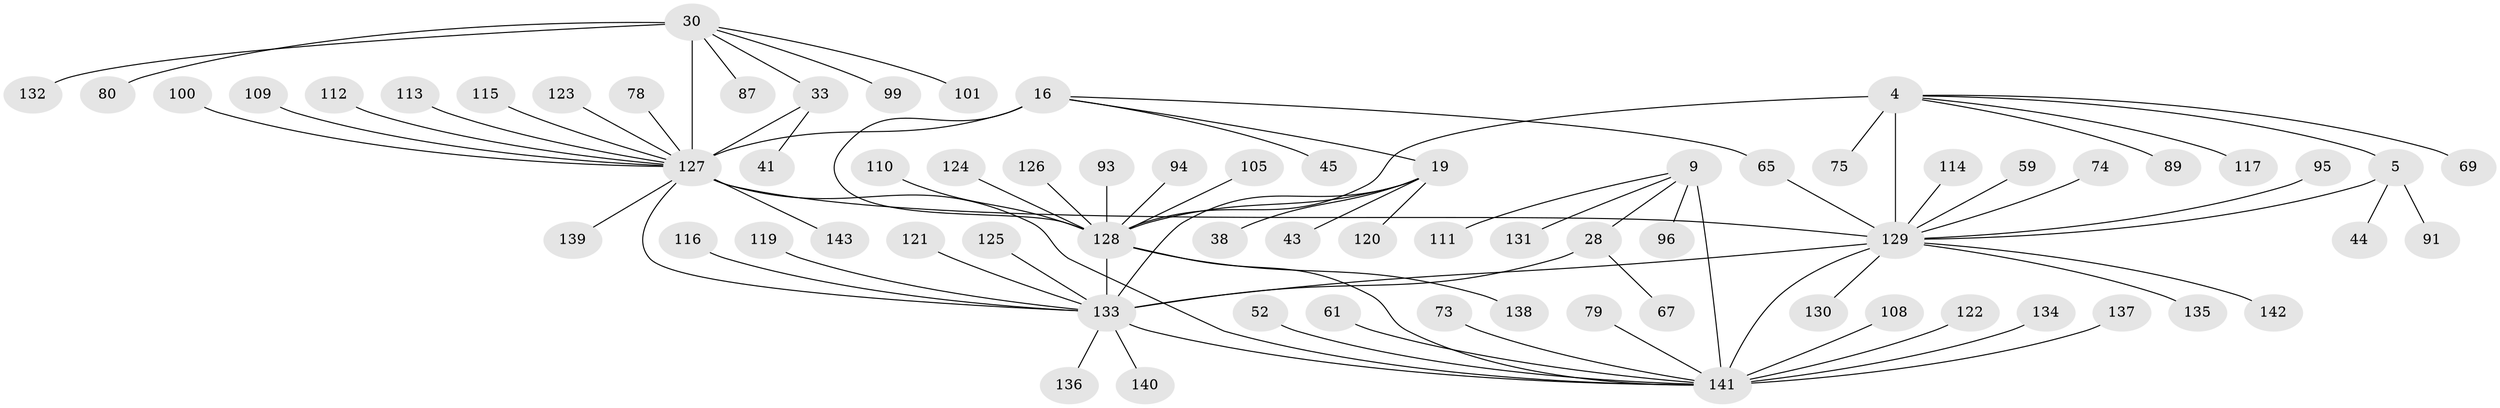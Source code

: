 // original degree distribution, {10: 0.04895104895104895, 9: 0.04195804195804196, 7: 0.027972027972027972, 8: 0.055944055944055944, 13: 0.013986013986013986, 11: 0.027972027972027972, 12: 0.013986013986013986, 6: 0.013986013986013986, 2: 0.13286713286713286, 1: 0.5734265734265734, 3: 0.04195804195804196, 4: 0.006993006993006993}
// Generated by graph-tools (version 1.1) at 2025/54/03/09/25 04:54:50]
// undirected, 71 vertices, 82 edges
graph export_dot {
graph [start="1"]
  node [color=gray90,style=filled];
  4 [super="+2"];
  5 [super="+3"];
  9 [super="+8"];
  16 [super="+15"];
  19 [super="+17"];
  28 [super="+23"];
  30 [super="+29"];
  33 [super="+31"];
  38;
  41;
  43;
  44;
  45;
  52;
  59 [super="+53"];
  61;
  65;
  67 [super="+56"];
  69;
  73;
  74;
  75;
  78;
  79;
  80;
  87;
  89 [super="+40+66"];
  91;
  93 [super="+64"];
  94;
  95;
  96;
  99;
  100;
  101 [super="+46"];
  105;
  108;
  109 [super="+68"];
  110;
  111 [super="+62"];
  112;
  113;
  114 [super="+106"];
  115;
  116;
  117;
  119;
  120;
  121;
  122;
  123;
  124;
  125;
  126;
  127 [super="+85+90+35+72"];
  128 [super="+76+21+37+70+71+83+92"];
  129 [super="+7+39"];
  130;
  131;
  132;
  133 [super="+118+26+57+60+82+27+47+84+88+97+98+103+107"];
  134;
  135;
  136;
  137 [super="+104"];
  138;
  139;
  140;
  141 [super="+77+14+48+49+50"];
  142 [super="+81"];
  143;
  4 -- 5 [weight=4];
  4 -- 117;
  4 -- 69;
  4 -- 75;
  4 -- 89;
  4 -- 128;
  4 -- 129 [weight=6];
  5 -- 44;
  5 -- 91;
  5 -- 129 [weight=6];
  9 -- 96;
  9 -- 28;
  9 -- 131;
  9 -- 111;
  9 -- 141 [weight=10];
  16 -- 19 [weight=4];
  16 -- 45;
  16 -- 65;
  16 -- 127;
  16 -- 128 [weight=6];
  19 -- 43;
  19 -- 38;
  19 -- 120;
  19 -- 128 [weight=6];
  19 -- 133;
  28 -- 67;
  28 -- 133 [weight=10];
  30 -- 33 [weight=4];
  30 -- 99;
  30 -- 132;
  30 -- 80;
  30 -- 87;
  30 -- 101;
  30 -- 127 [weight=6];
  33 -- 41;
  33 -- 127 [weight=6];
  52 -- 141;
  59 -- 129;
  61 -- 141;
  65 -- 129;
  73 -- 141;
  74 -- 129;
  78 -- 127;
  79 -- 141;
  93 -- 128;
  94 -- 128;
  95 -- 129;
  100 -- 127;
  105 -- 128;
  108 -- 141;
  109 -- 127;
  110 -- 128;
  112 -- 127;
  113 -- 127;
  114 -- 129;
  115 -- 127;
  116 -- 133;
  119 -- 133;
  121 -- 133;
  122 -- 141;
  123 -- 127;
  124 -- 128;
  125 -- 133;
  126 -- 128;
  127 -- 139;
  127 -- 143;
  127 -- 129 [weight=2];
  127 -- 133 [weight=2];
  127 -- 141 [weight=2];
  128 -- 133 [weight=2];
  128 -- 138;
  128 -- 141 [weight=2];
  129 -- 130;
  129 -- 133;
  129 -- 135;
  129 -- 141 [weight=2];
  129 -- 142;
  133 -- 140;
  133 -- 136;
  133 -- 141;
  134 -- 141;
  137 -- 141;
}
